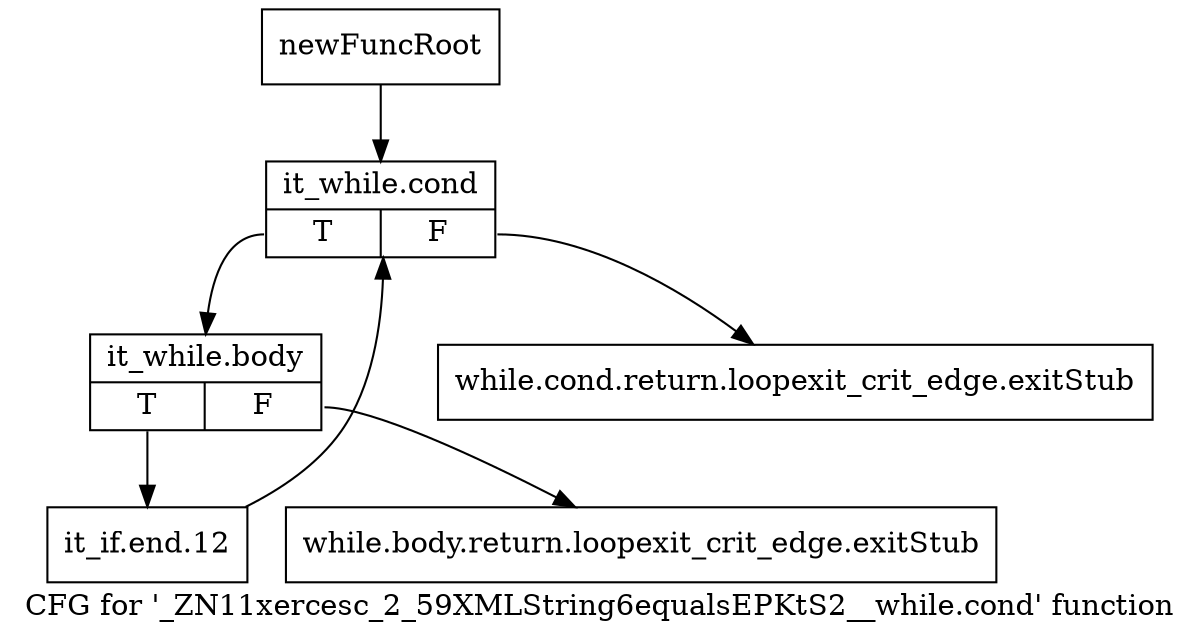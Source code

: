 digraph "CFG for '_ZN11xercesc_2_59XMLString6equalsEPKtS2__while.cond' function" {
	label="CFG for '_ZN11xercesc_2_59XMLString6equalsEPKtS2__while.cond' function";

	Node0x96b5f30 [shape=record,label="{newFuncRoot}"];
	Node0x96b5f30 -> Node0x96b6020;
	Node0x96b5f80 [shape=record,label="{while.cond.return.loopexit_crit_edge.exitStub}"];
	Node0x96b5fd0 [shape=record,label="{while.body.return.loopexit_crit_edge.exitStub}"];
	Node0x96b6020 [shape=record,label="{it_while.cond|{<s0>T|<s1>F}}"];
	Node0x96b6020:s0 -> Node0x96b6070;
	Node0x96b6020:s1 -> Node0x96b5f80;
	Node0x96b6070 [shape=record,label="{it_while.body|{<s0>T|<s1>F}}"];
	Node0x96b6070:s0 -> Node0x96b60c0;
	Node0x96b6070:s1 -> Node0x96b5fd0;
	Node0x96b60c0 [shape=record,label="{it_if.end.12}"];
	Node0x96b60c0 -> Node0x96b6020;
}
